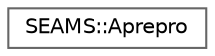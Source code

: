 digraph "Graphical Class Hierarchy"
{
 // LATEX_PDF_SIZE
  bgcolor="transparent";
  edge [fontname=Helvetica,fontsize=10,labelfontname=Helvetica,labelfontsize=10];
  node [fontname=Helvetica,fontsize=10,shape=box,height=0.2,width=0.4];
  rankdir="LR";
  Node0 [id="Node000000",label="SEAMS::Aprepro",height=0.2,width=0.4,color="grey40", fillcolor="white", style="filled",URL="$classSEAMS_1_1Aprepro.html",tooltip=" "];
}
